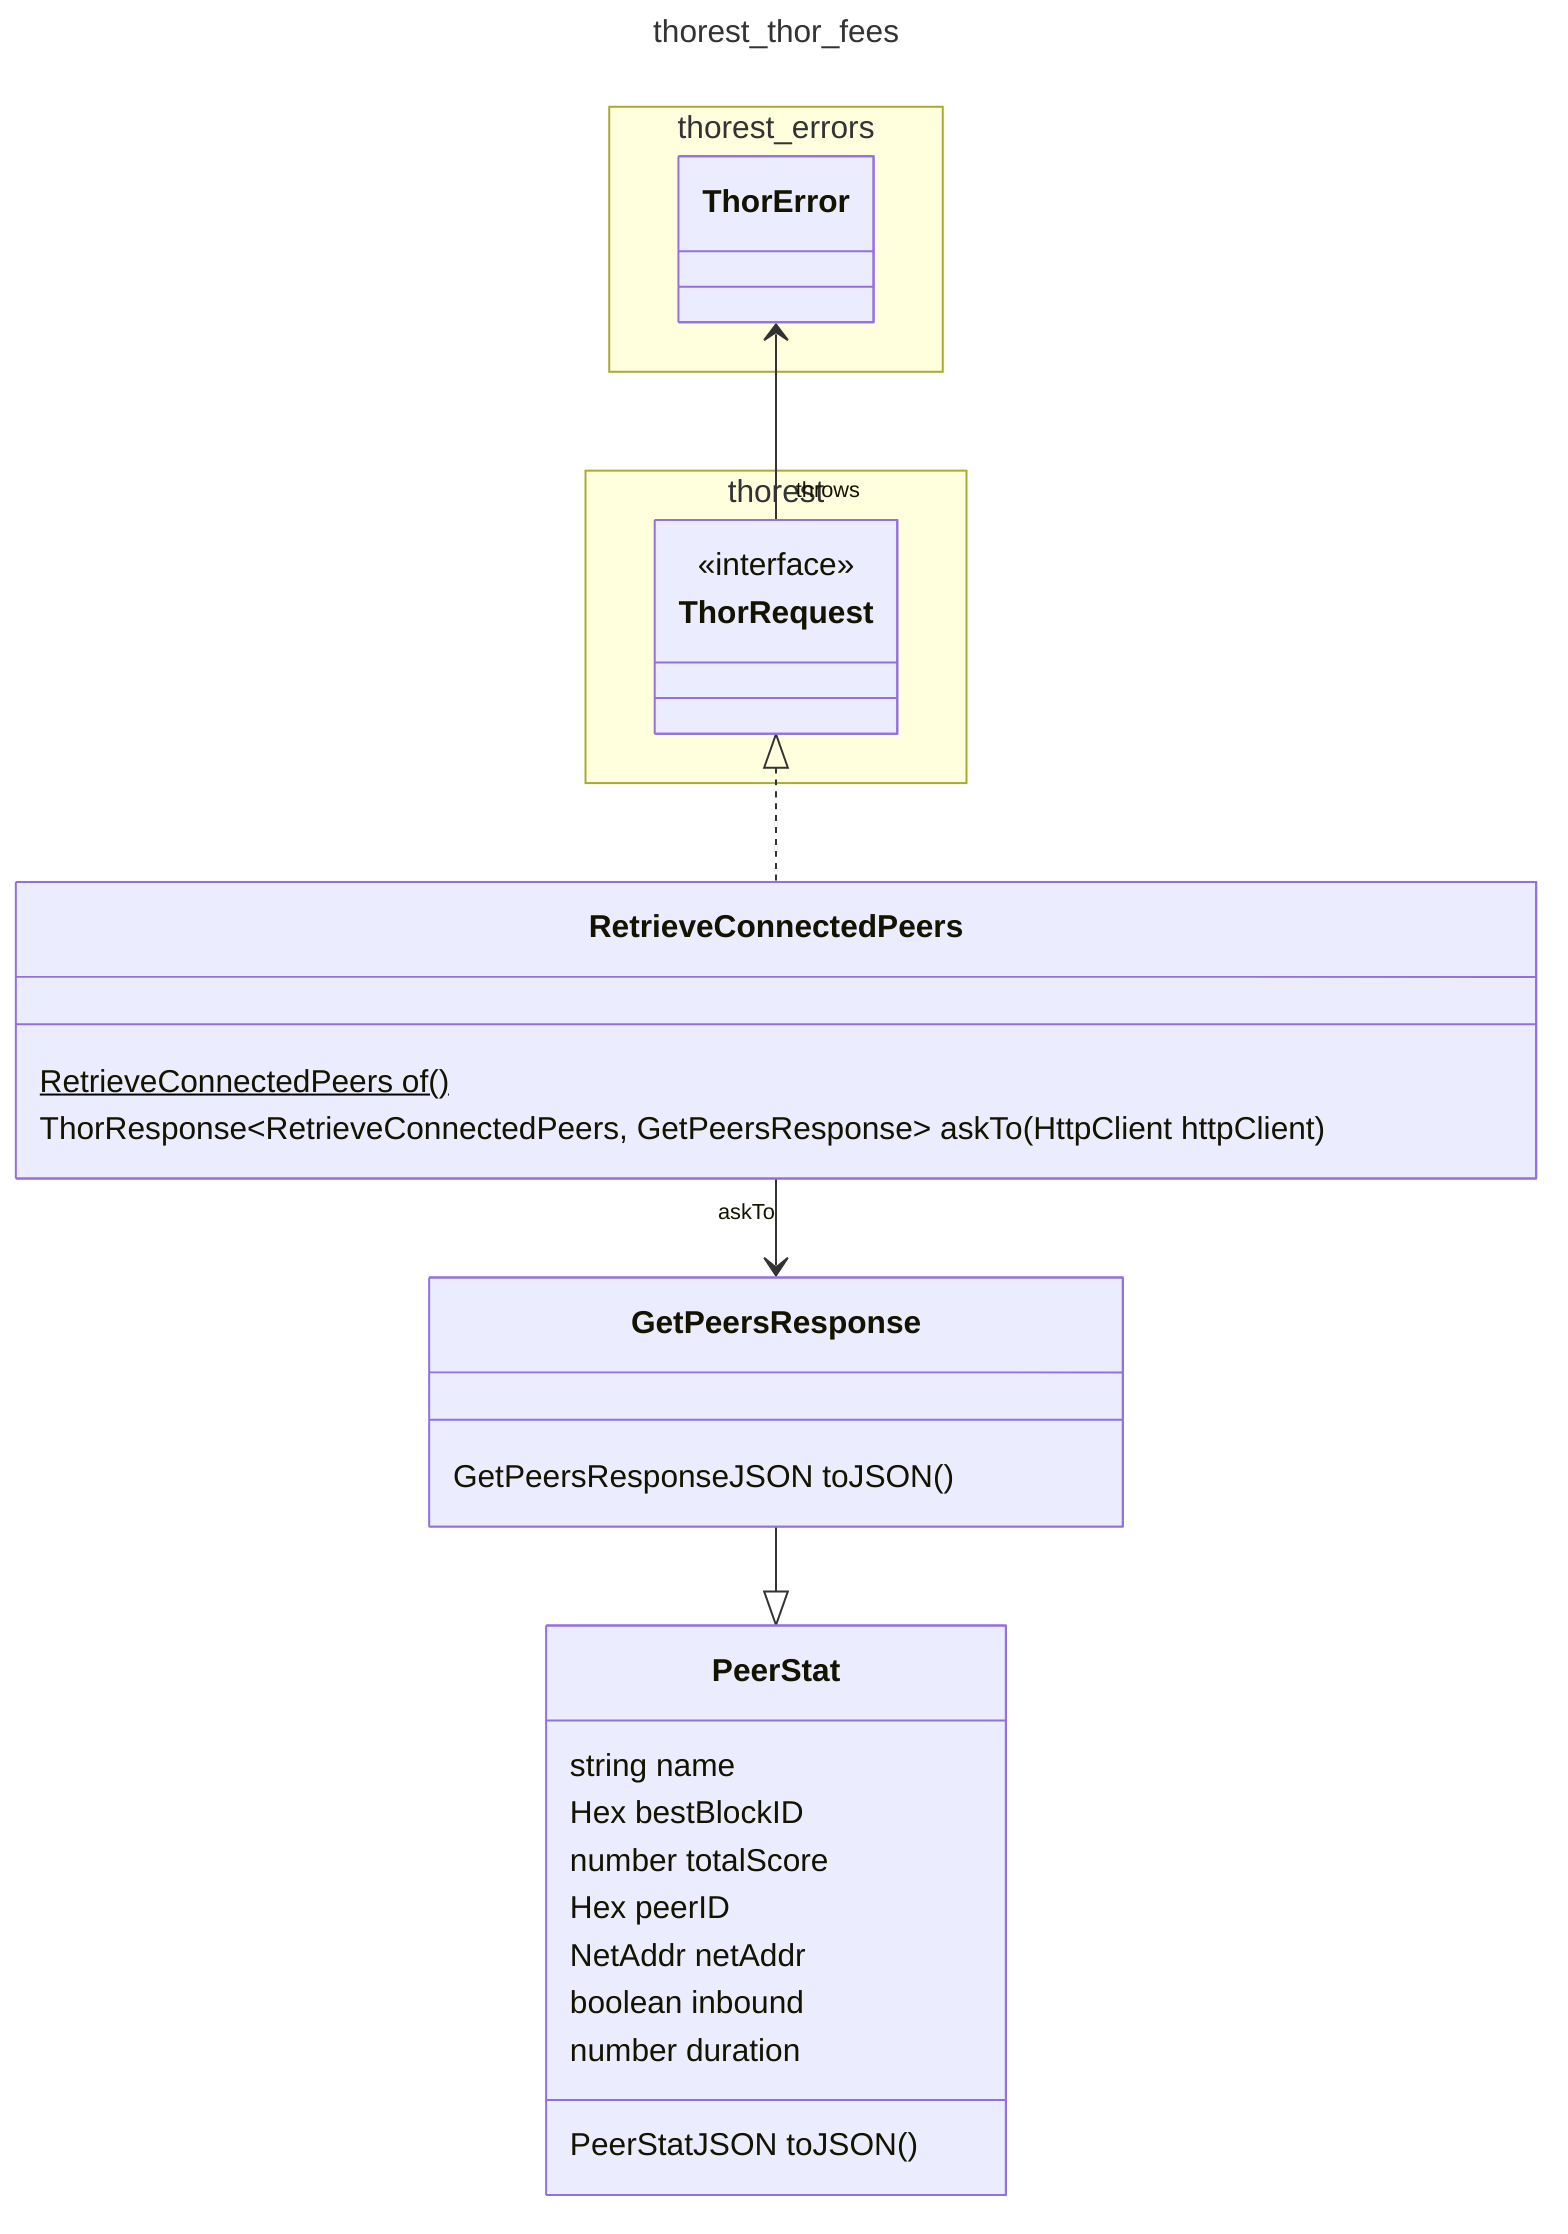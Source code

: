 ---
title: thorest_thor_fees
---
classDiagram
    namespace thorest {
        class ThorRequest {
            <<interface>>
        }
    }
    namespace thorest_errors {
        class ThorError
    }
    class GetPeersResponse {
        GetPeersResponseJSON toJSON()
    }
    class PeerStat {
        string name
        Hex bestBlockID
        number totalScore
        Hex peerID
        NetAddr netAddr
        boolean inbound
        number duration
        PeerStatJSON toJSON()
    }
    class RetrieveConnectedPeers {
        RetrieveConnectedPeers of()$
        ThorResponse~RetrieveConnectedPeers, GetPeersResponse~ askTo(HttpClient httpClient)
    }
    GetPeersResponse --|> PeerStat
    ThorRequest <|.. RetrieveConnectedPeers
    RetrieveConnectedPeers "askTo" --> GetPeersResponse
    ThorError <-- "throws" ThorRequest